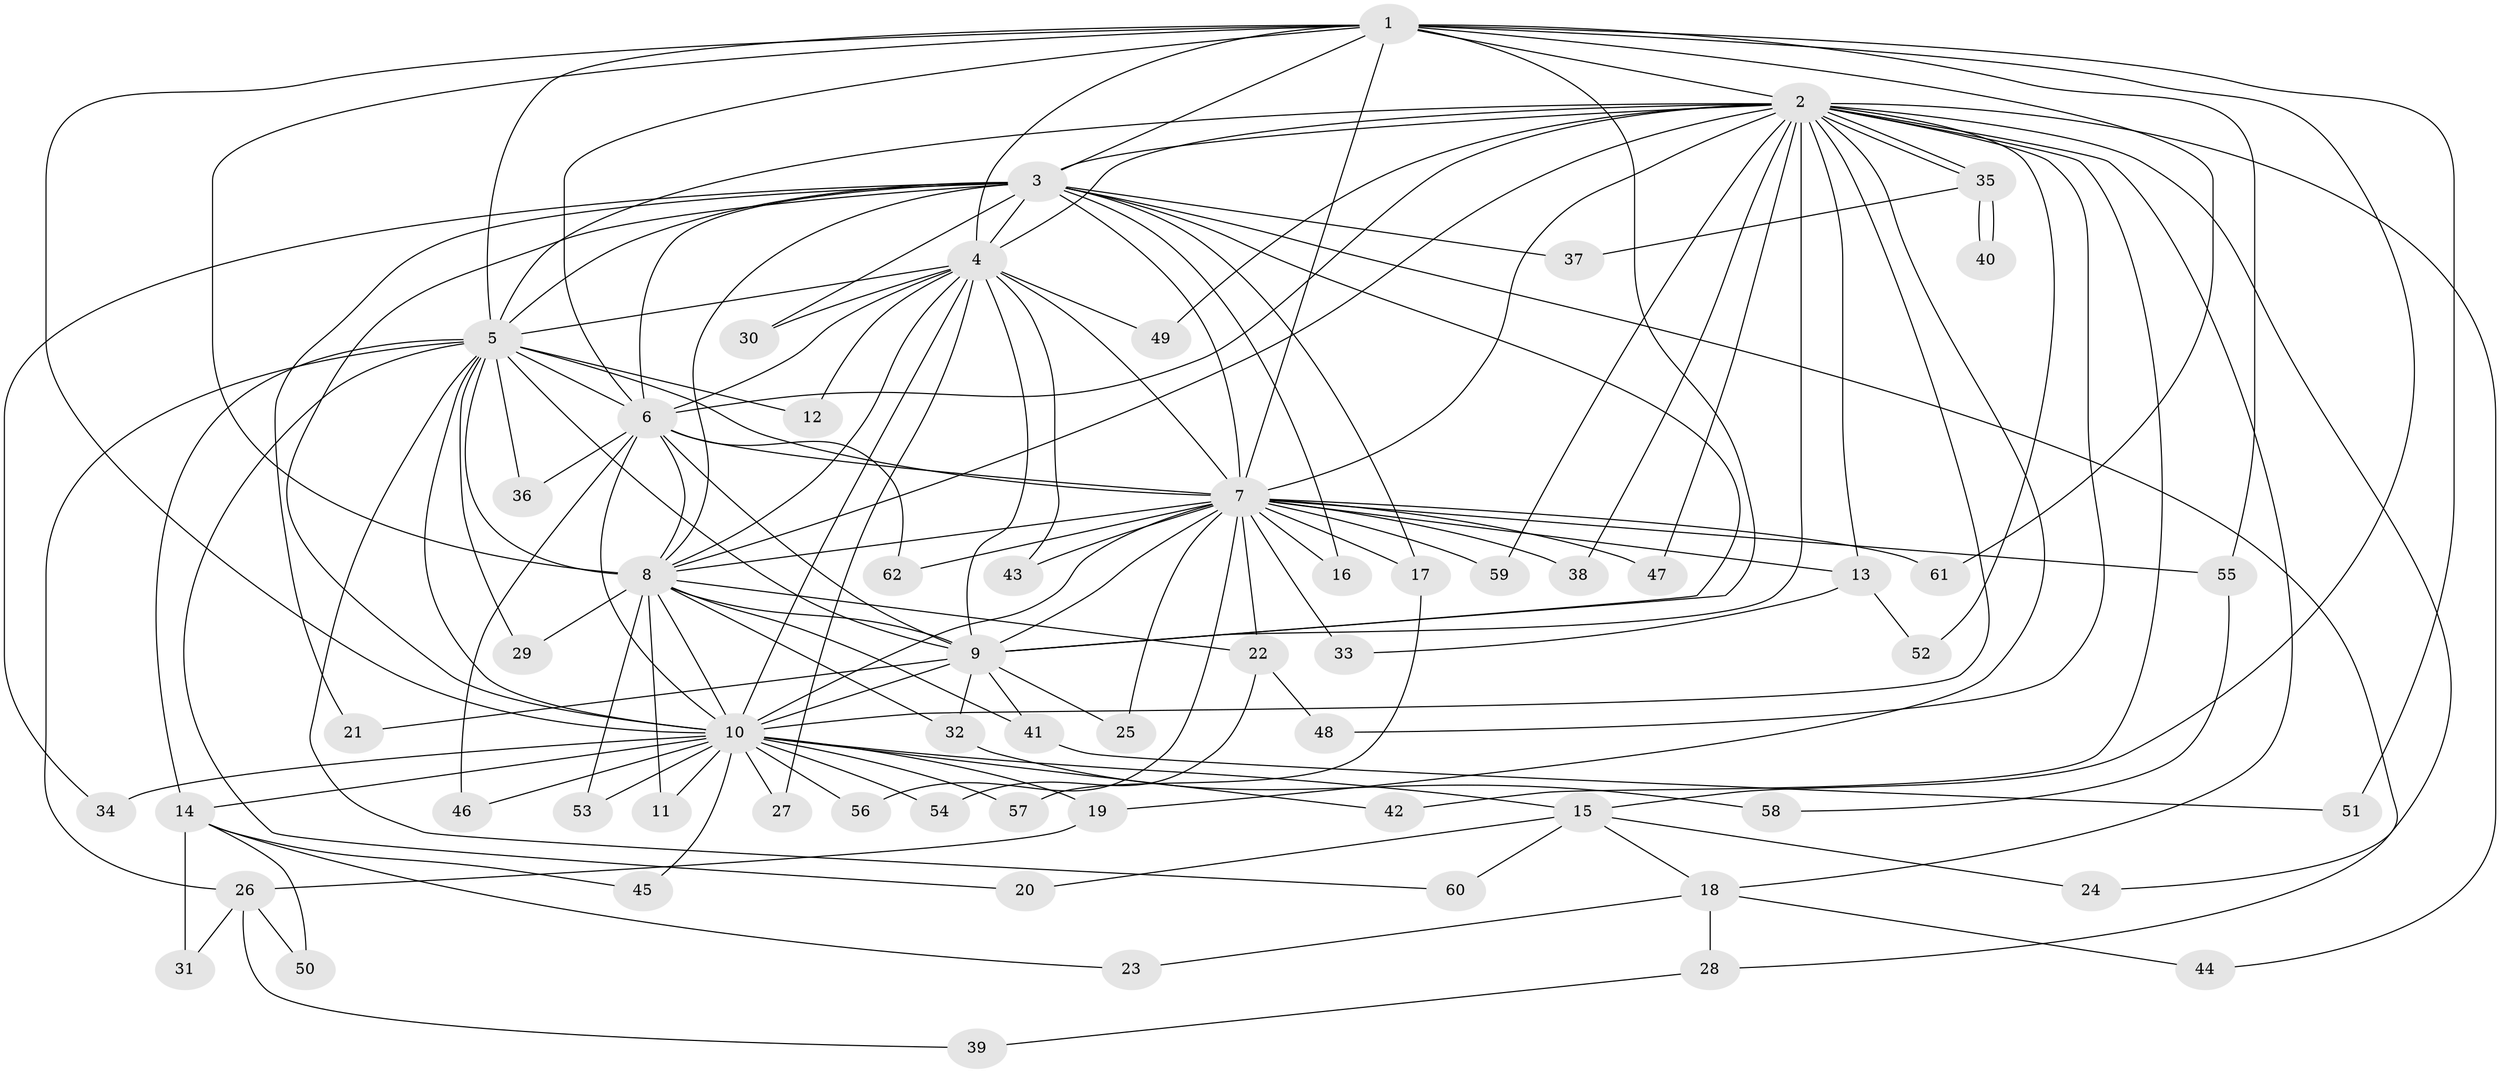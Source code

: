 // Generated by graph-tools (version 1.1) at 2025/49/03/09/25 03:49:37]
// undirected, 62 vertices, 149 edges
graph export_dot {
graph [start="1"]
  node [color=gray90,style=filled];
  1;
  2;
  3;
  4;
  5;
  6;
  7;
  8;
  9;
  10;
  11;
  12;
  13;
  14;
  15;
  16;
  17;
  18;
  19;
  20;
  21;
  22;
  23;
  24;
  25;
  26;
  27;
  28;
  29;
  30;
  31;
  32;
  33;
  34;
  35;
  36;
  37;
  38;
  39;
  40;
  41;
  42;
  43;
  44;
  45;
  46;
  47;
  48;
  49;
  50;
  51;
  52;
  53;
  54;
  55;
  56;
  57;
  58;
  59;
  60;
  61;
  62;
  1 -- 2;
  1 -- 3;
  1 -- 4;
  1 -- 5;
  1 -- 6;
  1 -- 7;
  1 -- 8;
  1 -- 9;
  1 -- 10;
  1 -- 15;
  1 -- 51;
  1 -- 55;
  1 -- 61;
  2 -- 3;
  2 -- 4;
  2 -- 5;
  2 -- 6;
  2 -- 7;
  2 -- 8;
  2 -- 9;
  2 -- 10;
  2 -- 13;
  2 -- 18;
  2 -- 19;
  2 -- 24;
  2 -- 35;
  2 -- 35;
  2 -- 38;
  2 -- 42;
  2 -- 44;
  2 -- 47;
  2 -- 48;
  2 -- 49;
  2 -- 52;
  2 -- 59;
  3 -- 4;
  3 -- 5;
  3 -- 6;
  3 -- 7;
  3 -- 8;
  3 -- 9;
  3 -- 10;
  3 -- 16;
  3 -- 17;
  3 -- 21;
  3 -- 28;
  3 -- 30;
  3 -- 34;
  3 -- 37;
  4 -- 5;
  4 -- 6;
  4 -- 7;
  4 -- 8;
  4 -- 9;
  4 -- 10;
  4 -- 12;
  4 -- 27;
  4 -- 30;
  4 -- 43;
  4 -- 49;
  5 -- 6;
  5 -- 7;
  5 -- 8;
  5 -- 9;
  5 -- 10;
  5 -- 12;
  5 -- 14;
  5 -- 20;
  5 -- 26;
  5 -- 29;
  5 -- 36;
  5 -- 60;
  6 -- 7;
  6 -- 8;
  6 -- 9;
  6 -- 10;
  6 -- 36;
  6 -- 46;
  6 -- 62;
  7 -- 8;
  7 -- 9;
  7 -- 10;
  7 -- 13;
  7 -- 16;
  7 -- 17;
  7 -- 22;
  7 -- 25;
  7 -- 33;
  7 -- 38;
  7 -- 43;
  7 -- 47;
  7 -- 55;
  7 -- 56;
  7 -- 59;
  7 -- 61;
  7 -- 62;
  8 -- 9;
  8 -- 10;
  8 -- 11;
  8 -- 22;
  8 -- 29;
  8 -- 32;
  8 -- 41;
  8 -- 53;
  9 -- 10;
  9 -- 21;
  9 -- 25;
  9 -- 32;
  9 -- 41;
  10 -- 11;
  10 -- 14;
  10 -- 15;
  10 -- 19;
  10 -- 27;
  10 -- 34;
  10 -- 42;
  10 -- 45;
  10 -- 46;
  10 -- 53;
  10 -- 54;
  10 -- 56;
  10 -- 57;
  13 -- 33;
  13 -- 52;
  14 -- 23;
  14 -- 31;
  14 -- 45;
  14 -- 50;
  15 -- 18;
  15 -- 20;
  15 -- 24;
  15 -- 60;
  17 -- 57;
  18 -- 23;
  18 -- 28;
  18 -- 44;
  19 -- 26;
  22 -- 48;
  22 -- 54;
  26 -- 31;
  26 -- 39;
  26 -- 50;
  28 -- 39;
  32 -- 58;
  35 -- 37;
  35 -- 40;
  35 -- 40;
  41 -- 51;
  55 -- 58;
}

